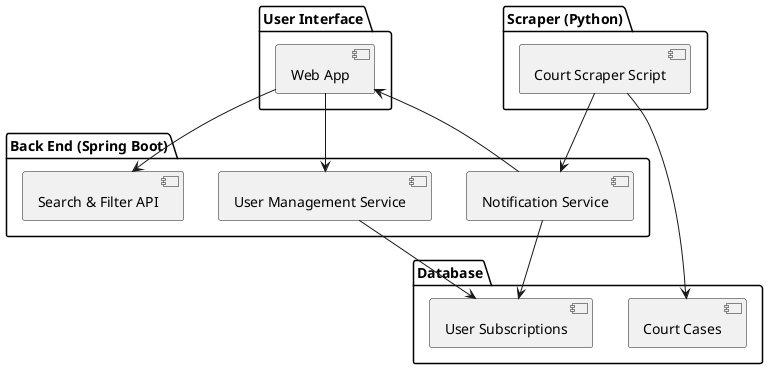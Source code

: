 @startuml
package "User Interface" {
  [Web App]
}

package "Back End (Spring Boot)" {
  [User Management Service]
  [Notification Service]
  [Search & Filter API]
}

package "Scraper (Python)" {
  [Court Scraper Script]
}

package "Database" {
  [Court Cases]
  [User Subscriptions]
}

[Web App] --> [Search & Filter API]
[Web App] --> [User Management Service]
[User Management Service] --> [User Subscriptions]
[Court Scraper Script] --> [Court Cases]
[Court Scraper Script] --> [Notification Service]
[Notification Service] --> [User Subscriptions]
[Notification Service] --> [Web App]
@enduml

